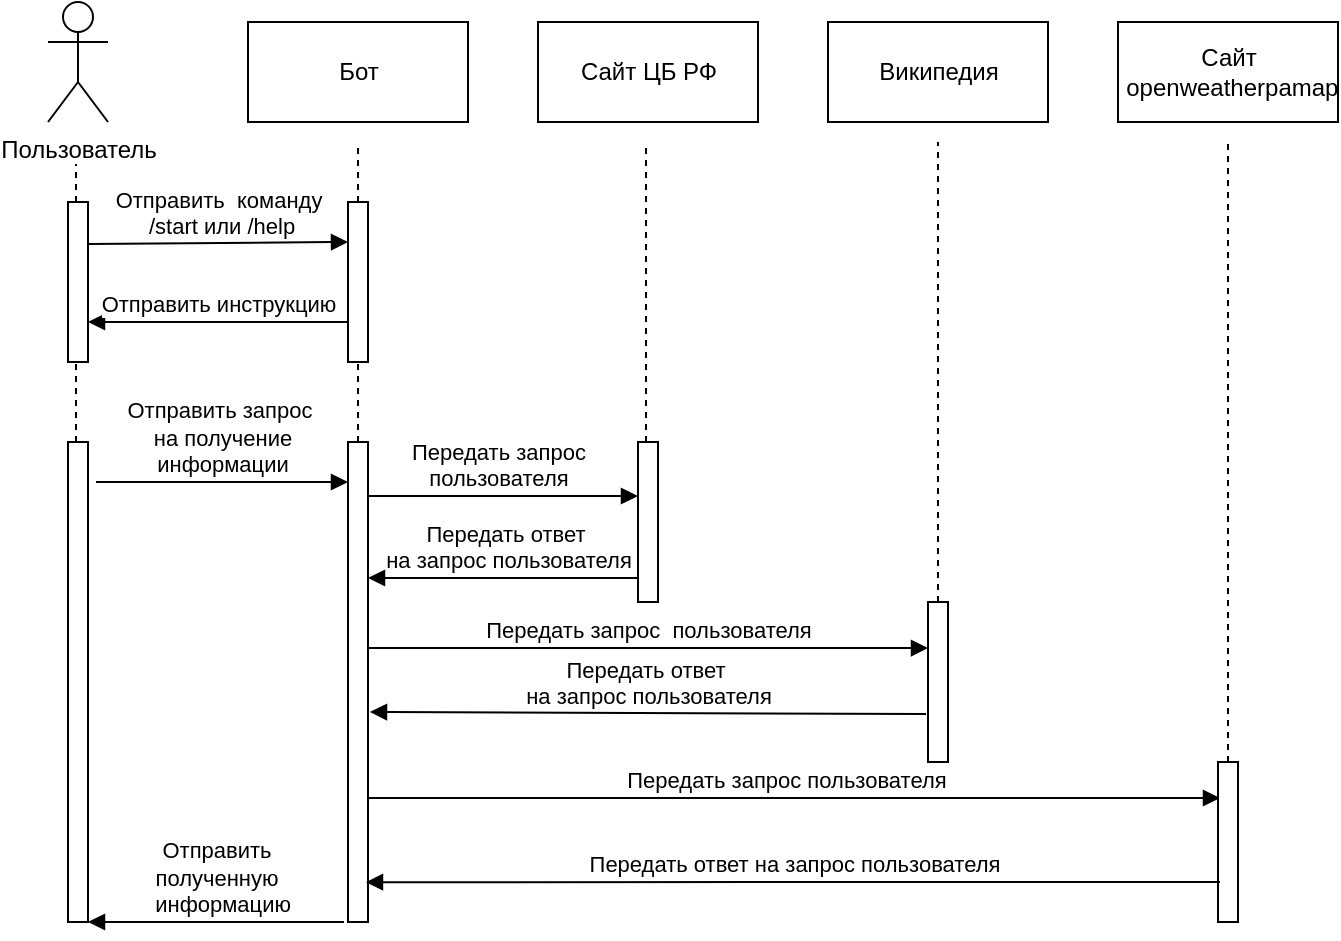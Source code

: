 <mxfile version="10.6.8" type="device"><diagram id="RXbWMmnM0GAwKuakMOdK" name="Page-1"><mxGraphModel dx="840" dy="435" grid="1" gridSize="10" guides="1" tooltips="1" connect="1" arrows="1" fold="1" page="1" pageScale="1" pageWidth="827" pageHeight="1169" math="0" shadow="0"><root><mxCell id="0"/><mxCell id="1" parent="0"/><mxCell id="dx4fLkTNWuTm4KPF-lgG-48" value="" style="endArrow=none;html=1;dashed=1;" edge="1" parent="1"><mxGeometry width="50" height="50" relative="1" as="geometry"><mxPoint x="409" y="270" as="sourcePoint"/><mxPoint x="409" y="90" as="targetPoint"/></mxGeometry></mxCell><mxCell id="dx4fLkTNWuTm4KPF-lgG-43" value="Передать ответ&amp;nbsp;&lt;br&gt;на запрос пользователя&lt;br&gt;" style="html=1;verticalAlign=bottom;endArrow=block;" edge="1" parent="1"><mxGeometry width="80" relative="1" as="geometry"><mxPoint x="410" y="308" as="sourcePoint"/><mxPoint x="270" y="308" as="targetPoint"/></mxGeometry></mxCell><mxCell id="dx4fLkTNWuTm4KPF-lgG-39" value="Передать запрос&amp;nbsp;пользователя&lt;br&gt;" style="html=1;verticalAlign=bottom;endArrow=block;entryX=0.5;entryY=0.25;entryDx=0;entryDy=0;entryPerimeter=0;" edge="1" parent="1"><mxGeometry width="80" relative="1" as="geometry"><mxPoint x="261" y="418" as="sourcePoint"/><mxPoint x="696" y="418" as="targetPoint"/></mxGeometry></mxCell><mxCell id="dx4fLkTNWuTm4KPF-lgG-36" value="Передать запрос &lt;br&gt;пользователя&lt;br&gt;" style="html=1;verticalAlign=bottom;endArrow=block;" edge="1" parent="1"><mxGeometry width="80" relative="1" as="geometry"><mxPoint x="265" y="267" as="sourcePoint"/><mxPoint x="405" y="267" as="targetPoint"/></mxGeometry></mxCell><mxCell id="dx4fLkTNWuTm4KPF-lgG-32" value="" style="endArrow=none;html=1;dashed=1;" edge="1" parent="1"><mxGeometry width="50" height="50" relative="1" as="geometry"><mxPoint x="265" y="240" as="sourcePoint"/><mxPoint x="265" y="90" as="targetPoint"/></mxGeometry></mxCell><mxCell id="dx4fLkTNWuTm4KPF-lgG-30" value="" style="endArrow=none;html=1;dashed=1;" edge="1" parent="1" target="dx4fLkTNWuTm4KPF-lgG-26"><mxGeometry width="50" height="50" relative="1" as="geometry"><mxPoint x="125" y="280" as="sourcePoint"/><mxPoint x="124" y="100" as="targetPoint"/></mxGeometry></mxCell><mxCell id="dx4fLkTNWuTm4KPF-lgG-25" value="" style="endArrow=none;html=1;dashed=1;" edge="1" parent="1" source="dx4fLkTNWuTm4KPF-lgG-26"><mxGeometry width="50" height="50" relative="1" as="geometry"><mxPoint x="124" y="410" as="sourcePoint"/><mxPoint x="124" y="100" as="targetPoint"/></mxGeometry></mxCell><mxCell id="dx4fLkTNWuTm4KPF-lgG-1" value="" style="html=1;points=[];perimeter=orthogonalPerimeter;" vertex="1" parent="1"><mxGeometry x="120" y="120" width="10" height="80" as="geometry"/></mxCell><mxCell id="dx4fLkTNWuTm4KPF-lgG-2" value="Пользователь" style="shape=umlActor;verticalLabelPosition=bottom;labelBackgroundColor=#ffffff;verticalAlign=top;html=1;" vertex="1" parent="1"><mxGeometry x="110" y="20" width="30" height="60" as="geometry"/></mxCell><mxCell id="dx4fLkTNWuTm4KPF-lgG-5" value="Бот" style="html=1;" vertex="1" parent="1"><mxGeometry x="210" y="30" width="110" height="50" as="geometry"/></mxCell><mxCell id="dx4fLkTNWuTm4KPF-lgG-6" value="Сайт&lt;br&gt;&amp;nbsp;openweatherpamap" style="html=1;" vertex="1" parent="1"><mxGeometry x="645" y="30" width="110" height="50" as="geometry"/></mxCell><mxCell id="dx4fLkTNWuTm4KPF-lgG-7" value="Википедия" style="html=1;" vertex="1" parent="1"><mxGeometry x="500" y="30" width="110" height="50" as="geometry"/></mxCell><mxCell id="dx4fLkTNWuTm4KPF-lgG-8" value="Сайт ЦБ РФ" style="html=1;" vertex="1" parent="1"><mxGeometry x="355" y="30" width="110" height="50" as="geometry"/></mxCell><mxCell id="dx4fLkTNWuTm4KPF-lgG-9" value="" style="html=1;points=[];perimeter=orthogonalPerimeter;" vertex="1" parent="1"><mxGeometry x="695" y="400" width="10" height="80" as="geometry"/></mxCell><mxCell id="dx4fLkTNWuTm4KPF-lgG-10" value="" style="html=1;points=[];perimeter=orthogonalPerimeter;" vertex="1" parent="1"><mxGeometry x="550" y="320" width="10" height="80" as="geometry"/></mxCell><mxCell id="dx4fLkTNWuTm4KPF-lgG-11" value="" style="html=1;points=[];perimeter=orthogonalPerimeter;" vertex="1" parent="1"><mxGeometry x="405" y="240" width="10" height="80" as="geometry"/></mxCell><mxCell id="dx4fLkTNWuTm4KPF-lgG-12" value="" style="html=1;points=[];perimeter=orthogonalPerimeter;" vertex="1" parent="1"><mxGeometry x="260" y="120" width="10" height="80" as="geometry"/></mxCell><mxCell id="dx4fLkTNWuTm4KPF-lgG-21" value="Отправить запрос&amp;nbsp;&lt;br&gt;на получение&lt;br&gt;информации&lt;br&gt;" style="html=1;verticalAlign=bottom;endArrow=block;" edge="1" parent="1"><mxGeometry width="80" relative="1" as="geometry"><mxPoint x="134" y="260" as="sourcePoint"/><mxPoint x="260" y="260" as="targetPoint"/></mxGeometry></mxCell><mxCell id="dx4fLkTNWuTm4KPF-lgG-23" value="Отправить инструкцию" style="html=1;verticalAlign=bottom;endArrow=block;" edge="1" parent="1"><mxGeometry width="80" relative="1" as="geometry"><mxPoint x="260" y="180" as="sourcePoint"/><mxPoint x="130" y="180" as="targetPoint"/></mxGeometry></mxCell><mxCell id="dx4fLkTNWuTm4KPF-lgG-24" value="Отправить&amp;nbsp; команду&lt;br&gt;&amp;nbsp;/start или /help" style="html=1;verticalAlign=bottom;endArrow=block;exitX=1.1;exitY=0.421;exitDx=0;exitDy=0;exitPerimeter=0;" edge="1" parent="1"><mxGeometry width="80" relative="1" as="geometry"><mxPoint x="130" y="141" as="sourcePoint"/><mxPoint x="260" y="140" as="targetPoint"/></mxGeometry></mxCell><mxCell id="dx4fLkTNWuTm4KPF-lgG-26" value="" style="html=1;points=[];perimeter=orthogonalPerimeter;" vertex="1" parent="1"><mxGeometry x="120" y="240" width="10" height="240" as="geometry"/></mxCell><mxCell id="dx4fLkTNWuTm4KPF-lgG-33" value="" style="html=1;points=[];perimeter=orthogonalPerimeter;" vertex="1" parent="1"><mxGeometry x="260" y="240" width="10" height="240" as="geometry"/></mxCell><mxCell id="dx4fLkTNWuTm4KPF-lgG-38" value="Передать запрос&amp;nbsp; пользователя&lt;br&gt;" style="html=1;verticalAlign=bottom;endArrow=block;entryX=0;entryY=0.288;entryDx=0;entryDy=0;entryPerimeter=0;" edge="1" parent="1" source="dx4fLkTNWuTm4KPF-lgG-33" target="dx4fLkTNWuTm4KPF-lgG-10"><mxGeometry width="80" relative="1" as="geometry"><mxPoint x="275" y="277" as="sourcePoint"/><mxPoint x="415" y="277" as="targetPoint"/></mxGeometry></mxCell><mxCell id="dx4fLkTNWuTm4KPF-lgG-22" value="Отправить &lt;br&gt;полученную&lt;br&gt;&amp;nbsp; информацию" style="html=1;verticalAlign=bottom;endArrow=block;" edge="1" parent="1" target="dx4fLkTNWuTm4KPF-lgG-26"><mxGeometry width="80" relative="1" as="geometry"><mxPoint x="258" y="480" as="sourcePoint"/><mxPoint x="145" y="322" as="targetPoint"/></mxGeometry></mxCell><mxCell id="dx4fLkTNWuTm4KPF-lgG-44" value="Передать ответ&amp;nbsp;&lt;br&gt;на запрос пользователя&lt;br&gt;" style="html=1;verticalAlign=bottom;endArrow=block;entryX=0.9;entryY=0.563;entryDx=0;entryDy=0;entryPerimeter=0;" edge="1" parent="1"><mxGeometry width="80" relative="1" as="geometry"><mxPoint x="549" y="376" as="sourcePoint"/><mxPoint x="271" y="375" as="targetPoint"/></mxGeometry></mxCell><mxCell id="dx4fLkTNWuTm4KPF-lgG-45" value="Передать ответ на запрос пользователя&lt;br&gt;" style="html=1;verticalAlign=bottom;endArrow=block;entryX=0.9;entryY=0.917;entryDx=0;entryDy=0;entryPerimeter=0;" edge="1" parent="1" target="dx4fLkTNWuTm4KPF-lgG-33"><mxGeometry width="80" relative="1" as="geometry"><mxPoint x="696" y="460" as="sourcePoint"/><mxPoint x="271" y="465" as="targetPoint"/></mxGeometry></mxCell><mxCell id="dx4fLkTNWuTm4KPF-lgG-46" value="" style="endArrow=none;html=1;dashed=1;" edge="1" parent="1" source="dx4fLkTNWuTm4KPF-lgG-9"><mxGeometry width="50" height="50" relative="1" as="geometry"><mxPoint x="700" y="270" as="sourcePoint"/><mxPoint x="700" y="90" as="targetPoint"/></mxGeometry></mxCell><mxCell id="dx4fLkTNWuTm4KPF-lgG-47" value="" style="endArrow=none;html=1;dashed=1;" edge="1" parent="1" source="dx4fLkTNWuTm4KPF-lgG-10"><mxGeometry width="50" height="50" relative="1" as="geometry"><mxPoint x="555" y="240" as="sourcePoint"/><mxPoint x="555" y="90" as="targetPoint"/></mxGeometry></mxCell></root></mxGraphModel></diagram></mxfile>